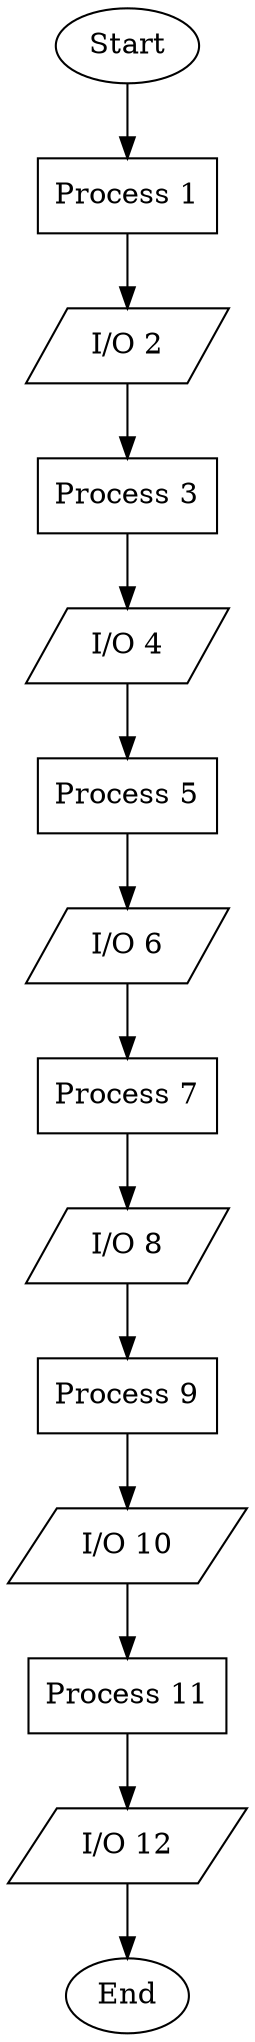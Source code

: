 // Linear Flowchart 48
digraph {
	rankdir=TB
	1 [label=Start shape=oval]
	2 [label="Process 1" shape=box]
	1 -> 2
	3 [label="I/O 2" shape=parallelogram]
	2 -> 3
	4 [label="Process 3" shape=box]
	3 -> 4
	5 [label="I/O 4" shape=parallelogram]
	4 -> 5
	6 [label="Process 5" shape=box]
	5 -> 6
	7 [label="I/O 6" shape=parallelogram]
	6 -> 7
	8 [label="Process 7" shape=box]
	7 -> 8
	9 [label="I/O 8" shape=parallelogram]
	8 -> 9
	10 [label="Process 9" shape=box]
	9 -> 10
	11 [label="I/O 10" shape=parallelogram]
	10 -> 11
	12 [label="Process 11" shape=box]
	11 -> 12
	13 [label="I/O 12" shape=parallelogram]
	12 -> 13
	14 [label=End shape=oval]
	13 -> 14
}
